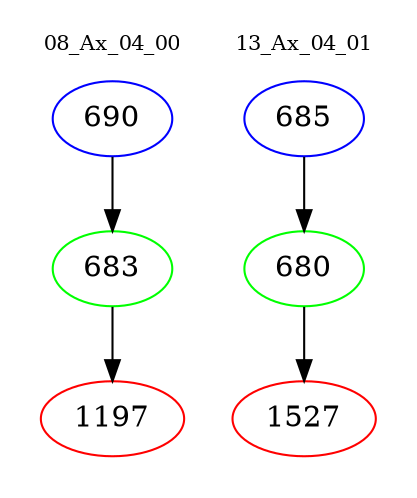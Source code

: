 digraph{
subgraph cluster_0 {
color = white
label = "08_Ax_04_00";
fontsize=10;
T0_690 [label="690", color="blue"]
T0_690 -> T0_683 [color="black"]
T0_683 [label="683", color="green"]
T0_683 -> T0_1197 [color="black"]
T0_1197 [label="1197", color="red"]
}
subgraph cluster_1 {
color = white
label = "13_Ax_04_01";
fontsize=10;
T1_685 [label="685", color="blue"]
T1_685 -> T1_680 [color="black"]
T1_680 [label="680", color="green"]
T1_680 -> T1_1527 [color="black"]
T1_1527 [label="1527", color="red"]
}
}
